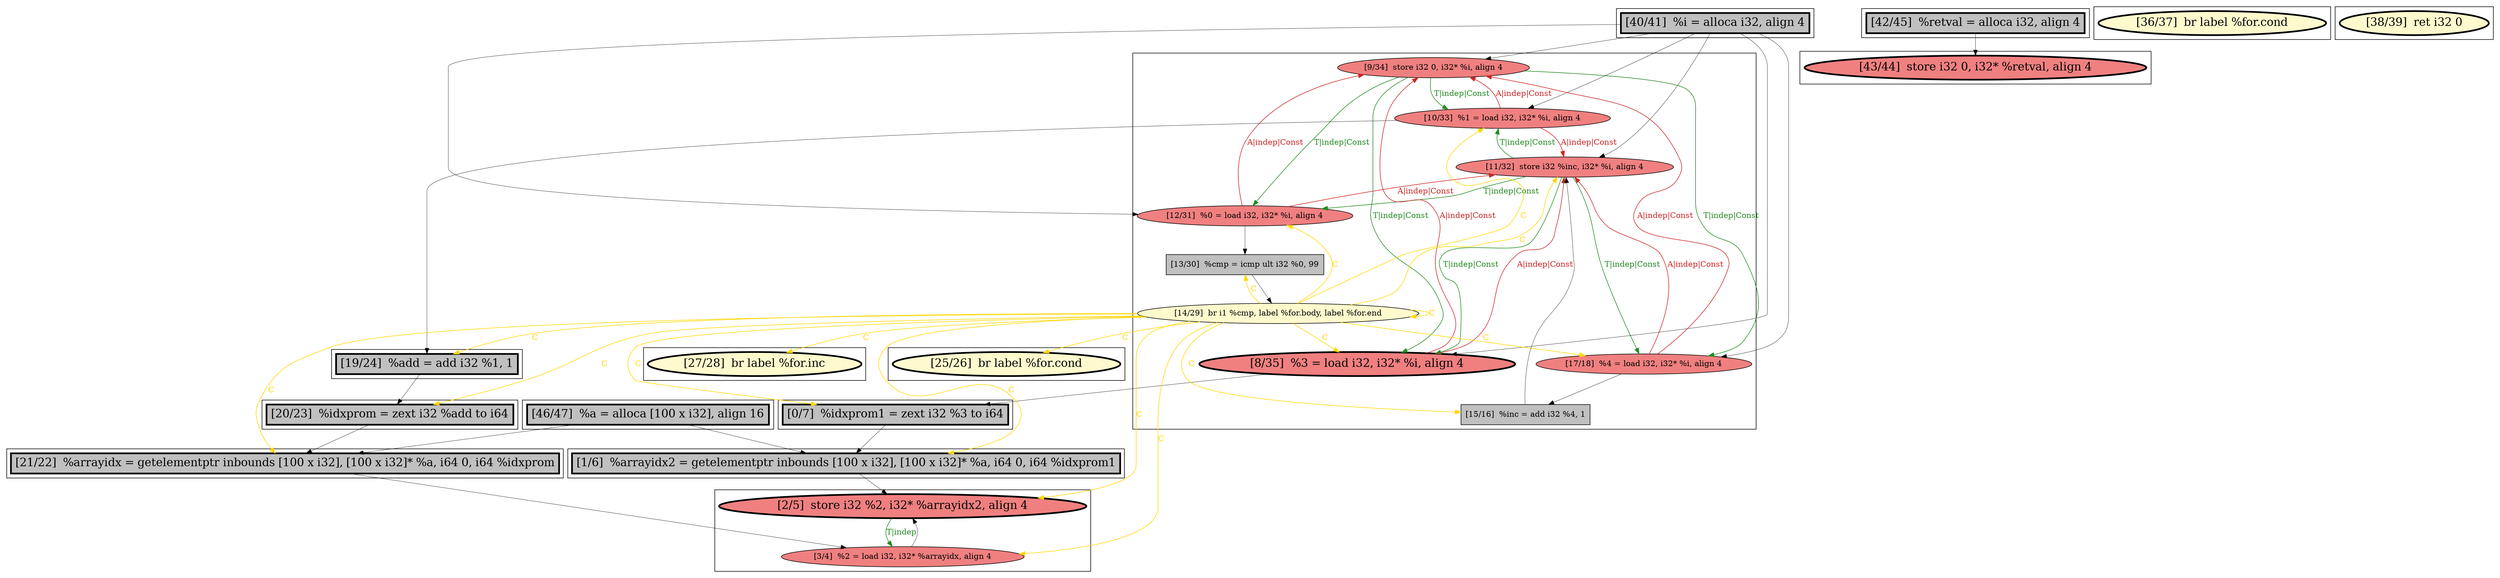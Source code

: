 
digraph G {



node94->node92 [style=solid,color=forestgreen,label="T|indep|Const",penwidth=1.0,fontcolor=forestgreen ]
node94->node93 [style=solid,color=forestgreen,label="T|indep|Const",penwidth=1.0,fontcolor=forestgreen ]
node93->node94 [style=solid,color=firebrick3,label="A|indep|Const",penwidth=1.0,fontcolor=firebrick3 ]
node93->node96 [style=solid,color=firebrick3,label="A|indep|Const",penwidth=1.0,fontcolor=firebrick3 ]
node95->node94 [style=solid,color=firebrick3,label="A|indep|Const",penwidth=1.0,fontcolor=firebrick3 ]
node94->node95 [style=solid,color=forestgreen,label="T|indep|Const",penwidth=1.0,fontcolor=forestgreen ]
node102->node101 [style=solid,color=forestgreen,label="T|indep",penwidth=1.0,fontcolor=forestgreen ]
node107->node94 [style=solid,color=black,label="",penwidth=0.5,fontcolor=black ]
node88->node101 [style=solid,color=black,label="",penwidth=0.5,fontcolor=black ]
node92->node109 [style=solid,color=black,label="",penwidth=0.5,fontcolor=black ]
node107->node97 [style=solid,color=black,label="",penwidth=0.5,fontcolor=black ]
node99->node98 [style=solid,color=black,label="",penwidth=0.5,fontcolor=black ]
node95->node96 [style=solid,color=firebrick3,label="A|indep|Const",penwidth=1.0,fontcolor=firebrick3 ]
node97->node91 [style=solid,color=black,label="",penwidth=0.5,fontcolor=black ]
node98->node101 [style=solid,color=gold,label="C",penwidth=1.0,fontcolor=gold ]
node103->node88 [style=solid,color=black,label="",penwidth=0.5,fontcolor=black ]
node96->node95 [style=solid,color=forestgreen,label="T|indep|Const",penwidth=1.0,fontcolor=forestgreen ]
node101->node102 [style=solid,color=black,label="",penwidth=0.5,fontcolor=black ]
node107->node93 [style=solid,color=black,label="",penwidth=0.5,fontcolor=black ]
node96->node93 [style=solid,color=forestgreen,label="T|indep|Const",penwidth=1.0,fontcolor=forestgreen ]
node105->node88 [style=solid,color=black,label="",penwidth=0.5,fontcolor=black ]
node91->node96 [style=solid,color=black,label="",penwidth=0.5,fontcolor=black ]
node96->node97 [style=solid,color=forestgreen,label="T|indep|Const",penwidth=1.0,fontcolor=forestgreen ]
node95->node87 [style=solid,color=black,label="",penwidth=0.5,fontcolor=black ]
node94->node97 [style=solid,color=forestgreen,label="T|indep|Const",penwidth=1.0,fontcolor=forestgreen ]
node98->node105 [style=solid,color=gold,label="C",penwidth=1.0,fontcolor=gold ]
node98->node87 [style=solid,color=gold,label="C",penwidth=1.0,fontcolor=gold ]
node97->node96 [style=solid,color=firebrick3,label="A|indep|Const",penwidth=1.0,fontcolor=firebrick3 ]
node98->node109 [style=solid,color=gold,label="C",penwidth=1.0,fontcolor=gold ]
node98->node97 [style=solid,color=gold,label="C",penwidth=1.0,fontcolor=gold ]
node107->node95 [style=solid,color=black,label="",penwidth=0.5,fontcolor=black ]
node98->node90 [style=solid,color=gold,label="C",penwidth=1.0,fontcolor=gold ]
node98->node91 [style=solid,color=gold,label="C",penwidth=1.0,fontcolor=gold ]
node98->node102 [style=solid,color=gold,label="C",penwidth=1.0,fontcolor=gold ]
node98->node104 [style=solid,color=gold,label="C",penwidth=1.0,fontcolor=gold ]
node93->node99 [style=solid,color=black,label="",penwidth=0.5,fontcolor=black ]
node107->node92 [style=solid,color=black,label="",penwidth=0.5,fontcolor=black ]
node98->node96 [style=solid,color=gold,label="C",penwidth=1.0,fontcolor=gold ]
node98->node89 [style=solid,color=gold,label="C",penwidth=1.0,fontcolor=gold ]
node97->node94 [style=solid,color=firebrick3,label="A|indep|Const",penwidth=1.0,fontcolor=firebrick3 ]
node98->node98 [style=solid,color=gold,label="C",penwidth=1.0,fontcolor=gold ]
node98->node93 [style=solid,color=gold,label="C",penwidth=1.0,fontcolor=gold ]
node103->node104 [style=solid,color=black,label="",penwidth=0.5,fontcolor=black ]
node92->node94 [style=solid,color=firebrick3,label="A|indep|Const",penwidth=1.0,fontcolor=firebrick3 ]
node87->node104 [style=solid,color=black,label="",penwidth=0.5,fontcolor=black ]
node98->node88 [style=solid,color=gold,label="C",penwidth=1.0,fontcolor=gold ]
node96->node92 [style=solid,color=forestgreen,label="T|indep|Const",penwidth=1.0,fontcolor=forestgreen ]
node98->node95 [style=solid,color=gold,label="C",penwidth=1.0,fontcolor=gold ]
node109->node105 [style=solid,color=black,label="",penwidth=0.5,fontcolor=black ]
node107->node96 [style=solid,color=black,label="",penwidth=0.5,fontcolor=black ]
node104->node102 [style=solid,color=black,label="",penwidth=0.5,fontcolor=black ]
node100->node106 [style=solid,color=black,label="",penwidth=0.5,fontcolor=black ]
node92->node96 [style=solid,color=firebrick3,label="A|indep|Const",penwidth=1.0,fontcolor=firebrick3 ]
node98->node92 [style=solid,color=gold,label="C",penwidth=1.0,fontcolor=gold ]
node98->node99 [style=solid,color=gold,label="C",penwidth=1.0,fontcolor=gold ]


subgraph cluster13 {


node109 [penwidth=3.0,fontsize=20,fillcolor=grey,label="[19/24]  %add = add i32 %1, 1",shape=rectangle,style=filled ]



}

subgraph cluster11 {


node107 [penwidth=3.0,fontsize=20,fillcolor=grey,label="[40/41]  %i = alloca i32, align 4",shape=rectangle,style=filled ]



}

subgraph cluster10 {


node106 [penwidth=3.0,fontsize=20,fillcolor=lightcoral,label="[43/44]  store i32 0, i32* %retval, align 4",shape=ellipse,style=filled ]



}

subgraph cluster9 {


node105 [penwidth=3.0,fontsize=20,fillcolor=grey,label="[20/23]  %idxprom = zext i32 %add to i64",shape=rectangle,style=filled ]



}

subgraph cluster8 {


node104 [penwidth=3.0,fontsize=20,fillcolor=grey,label="[1/6]  %arrayidx2 = getelementptr inbounds [100 x i32], [100 x i32]* %a, i64 0, i64 %idxprom1",shape=rectangle,style=filled ]



}

subgraph cluster7 {


node103 [penwidth=3.0,fontsize=20,fillcolor=grey,label="[46/47]  %a = alloca [100 x i32], align 16",shape=rectangle,style=filled ]



}

subgraph cluster14 {


node110 [penwidth=3.0,fontsize=20,fillcolor=lemonchiffon,label="[36/37]  br label %for.cond",shape=ellipse,style=filled ]



}

subgraph cluster6 {


node102 [penwidth=3.0,fontsize=20,fillcolor=lightcoral,label="[2/5]  store i32 %2, i32* %arrayidx2, align 4",shape=ellipse,style=filled ]
node101 [fillcolor=lightcoral,label="[3/4]  %2 = load i32, i32* %arrayidx, align 4",shape=ellipse,style=filled ]



}

subgraph cluster0 {


node87 [penwidth=3.0,fontsize=20,fillcolor=grey,label="[0/7]  %idxprom1 = zext i32 %3 to i64",shape=rectangle,style=filled ]



}

subgraph cluster12 {


node108 [penwidth=3.0,fontsize=20,fillcolor=lemonchiffon,label="[38/39]  ret i32 0",shape=ellipse,style=filled ]



}

subgraph cluster5 {


node100 [penwidth=3.0,fontsize=20,fillcolor=grey,label="[42/45]  %retval = alloca i32, align 4",shape=rectangle,style=filled ]



}

subgraph cluster1 {


node88 [penwidth=3.0,fontsize=20,fillcolor=grey,label="[21/22]  %arrayidx = getelementptr inbounds [100 x i32], [100 x i32]* %a, i64 0, i64 %idxprom",shape=rectangle,style=filled ]



}

subgraph cluster2 {


node89 [penwidth=3.0,fontsize=20,fillcolor=lemonchiffon,label="[25/26]  br label %for.cond",shape=ellipse,style=filled ]



}

subgraph cluster3 {


node90 [penwidth=3.0,fontsize=20,fillcolor=lemonchiffon,label="[27/28]  br label %for.inc",shape=ellipse,style=filled ]



}

subgraph cluster4 {


node92 [fillcolor=lightcoral,label="[10/33]  %1 = load i32, i32* %i, align 4",shape=ellipse,style=filled ]
node91 [fillcolor=grey,label="[15/16]  %inc = add i32 %4, 1",shape=rectangle,style=filled ]
node99 [fillcolor=grey,label="[13/30]  %cmp = icmp ult i32 %0, 99",shape=rectangle,style=filled ]
node98 [fillcolor=lemonchiffon,label="[14/29]  br i1 %cmp, label %for.body, label %for.end",shape=ellipse,style=filled ]
node95 [penwidth=3.0,fontsize=20,fillcolor=lightcoral,label="[8/35]  %3 = load i32, i32* %i, align 4",shape=ellipse,style=filled ]
node97 [fillcolor=lightcoral,label="[17/18]  %4 = load i32, i32* %i, align 4",shape=ellipse,style=filled ]
node96 [fillcolor=lightcoral,label="[11/32]  store i32 %inc, i32* %i, align 4",shape=ellipse,style=filled ]
node93 [fillcolor=lightcoral,label="[12/31]  %0 = load i32, i32* %i, align 4",shape=ellipse,style=filled ]
node94 [fillcolor=lightcoral,label="[9/34]  store i32 0, i32* %i, align 4",shape=ellipse,style=filled ]



}

}
